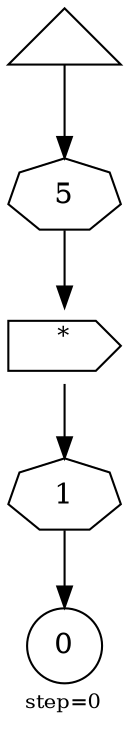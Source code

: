 digraph {
  graph  [labelloc=bottom,labeljust=left,fontsize="10",label="step=0"];
  "129" [shape=triangle,peripheries="1",label="",labelfontcolor=black,color=black];
  "132" [shape=cds,peripheries="1",label=<<SUP>*</SUP>>,labelfontcolor=black,color=black];
  "134" [shape=circle,peripheries="1",label=<0>,labelfontcolor=black,color=black];
  "133" [label=<5>,peripheries="1",color=black,shape=septagon];
  "129" -> "133" [color=black];
  "133" -> "132" [color=black];
  "135" [label=<1>,peripheries="1",color=black,shape=septagon];
  "132" -> "135" [color=black];
  "135" -> "134" [color=black];
}